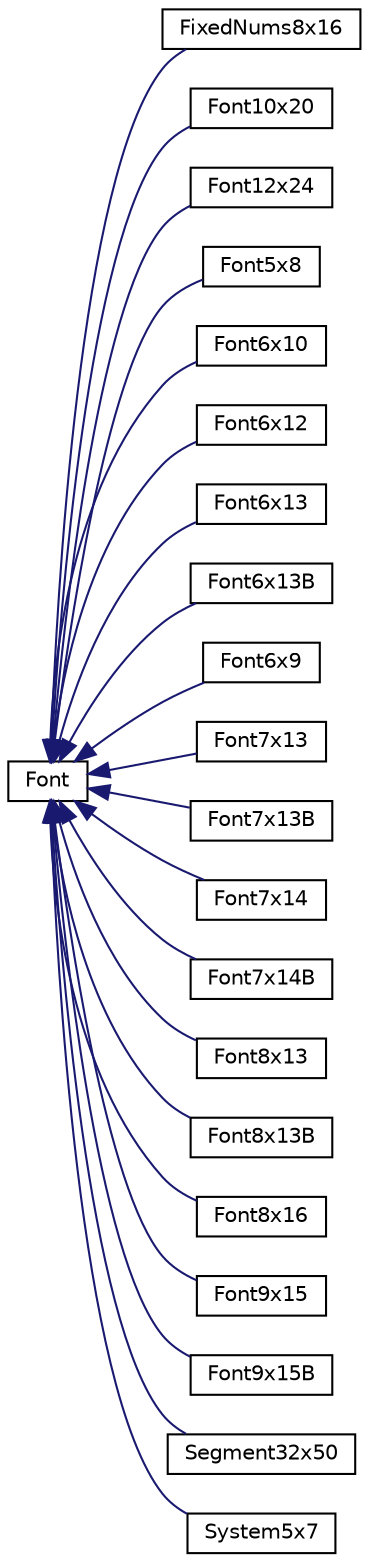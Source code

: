 digraph "Graphical Class Hierarchy"
{
  edge [fontname="Helvetica",fontsize="10",labelfontname="Helvetica",labelfontsize="10"];
  node [fontname="Helvetica",fontsize="10",shape=record];
  rankdir="LR";
  Node1 [label="Font",height=0.2,width=0.4,color="black", fillcolor="white", style="filled",URL="$d4/d42/classFont.html"];
  Node1 -> Node2 [dir="back",color="midnightblue",fontsize="10",style="solid",fontname="Helvetica"];
  Node2 [label="FixedNums8x16",height=0.2,width=0.4,color="black", fillcolor="white", style="filled",URL="$d2/d04/classFixedNums8x16.html"];
  Node1 -> Node3 [dir="back",color="midnightblue",fontsize="10",style="solid",fontname="Helvetica"];
  Node3 [label="Font10x20",height=0.2,width=0.4,color="black", fillcolor="white", style="filled",URL="$d5/da9/classFont10x20.html"];
  Node1 -> Node4 [dir="back",color="midnightblue",fontsize="10",style="solid",fontname="Helvetica"];
  Node4 [label="Font12x24",height=0.2,width=0.4,color="black", fillcolor="white", style="filled",URL="$db/da6/classFont12x24.html"];
  Node1 -> Node5 [dir="back",color="midnightblue",fontsize="10",style="solid",fontname="Helvetica"];
  Node5 [label="Font5x8",height=0.2,width=0.4,color="black", fillcolor="white", style="filled",URL="$d2/d12/classFont5x8.html"];
  Node1 -> Node6 [dir="back",color="midnightblue",fontsize="10",style="solid",fontname="Helvetica"];
  Node6 [label="Font6x10",height=0.2,width=0.4,color="black", fillcolor="white", style="filled",URL="$d7/d30/classFont6x10.html"];
  Node1 -> Node7 [dir="back",color="midnightblue",fontsize="10",style="solid",fontname="Helvetica"];
  Node7 [label="Font6x12",height=0.2,width=0.4,color="black", fillcolor="white", style="filled",URL="$d9/dcf/classFont6x12.html"];
  Node1 -> Node8 [dir="back",color="midnightblue",fontsize="10",style="solid",fontname="Helvetica"];
  Node8 [label="Font6x13",height=0.2,width=0.4,color="black", fillcolor="white", style="filled",URL="$d7/d1d/classFont6x13.html"];
  Node1 -> Node9 [dir="back",color="midnightblue",fontsize="10",style="solid",fontname="Helvetica"];
  Node9 [label="Font6x13B",height=0.2,width=0.4,color="black", fillcolor="white", style="filled",URL="$db/d60/classFont6x13B.html"];
  Node1 -> Node10 [dir="back",color="midnightblue",fontsize="10",style="solid",fontname="Helvetica"];
  Node10 [label="Font6x9",height=0.2,width=0.4,color="black", fillcolor="white", style="filled",URL="$db/df4/classFont6x9.html"];
  Node1 -> Node11 [dir="back",color="midnightblue",fontsize="10",style="solid",fontname="Helvetica"];
  Node11 [label="Font7x13",height=0.2,width=0.4,color="black", fillcolor="white", style="filled",URL="$df/de2/classFont7x13.html"];
  Node1 -> Node12 [dir="back",color="midnightblue",fontsize="10",style="solid",fontname="Helvetica"];
  Node12 [label="Font7x13B",height=0.2,width=0.4,color="black", fillcolor="white", style="filled",URL="$d0/d4c/classFont7x13B.html"];
  Node1 -> Node13 [dir="back",color="midnightblue",fontsize="10",style="solid",fontname="Helvetica"];
  Node13 [label="Font7x14",height=0.2,width=0.4,color="black", fillcolor="white", style="filled",URL="$de/d7b/classFont7x14.html"];
  Node1 -> Node14 [dir="back",color="midnightblue",fontsize="10",style="solid",fontname="Helvetica"];
  Node14 [label="Font7x14B",height=0.2,width=0.4,color="black", fillcolor="white", style="filled",URL="$d2/dca/classFont7x14B.html"];
  Node1 -> Node15 [dir="back",color="midnightblue",fontsize="10",style="solid",fontname="Helvetica"];
  Node15 [label="Font8x13",height=0.2,width=0.4,color="black", fillcolor="white", style="filled",URL="$de/df9/classFont8x13.html"];
  Node1 -> Node16 [dir="back",color="midnightblue",fontsize="10",style="solid",fontname="Helvetica"];
  Node16 [label="Font8x13B",height=0.2,width=0.4,color="black", fillcolor="white", style="filled",URL="$de/dd2/classFont8x13B.html"];
  Node1 -> Node17 [dir="back",color="midnightblue",fontsize="10",style="solid",fontname="Helvetica"];
  Node17 [label="Font8x16",height=0.2,width=0.4,color="black", fillcolor="white", style="filled",URL="$d5/d9e/classFont8x16.html"];
  Node1 -> Node18 [dir="back",color="midnightblue",fontsize="10",style="solid",fontname="Helvetica"];
  Node18 [label="Font9x15",height=0.2,width=0.4,color="black", fillcolor="white", style="filled",URL="$d2/d1f/classFont9x15.html"];
  Node1 -> Node19 [dir="back",color="midnightblue",fontsize="10",style="solid",fontname="Helvetica"];
  Node19 [label="Font9x15B",height=0.2,width=0.4,color="black", fillcolor="white", style="filled",URL="$d5/d4b/classFont9x15B.html"];
  Node1 -> Node20 [dir="back",color="midnightblue",fontsize="10",style="solid",fontname="Helvetica"];
  Node20 [label="Segment32x50",height=0.2,width=0.4,color="black", fillcolor="white", style="filled",URL="$d5/d9f/classSegment32x50.html"];
  Node1 -> Node21 [dir="back",color="midnightblue",fontsize="10",style="solid",fontname="Helvetica"];
  Node21 [label="System5x7",height=0.2,width=0.4,color="black", fillcolor="white", style="filled",URL="$d4/dfa/classSystem5x7.html"];
}
